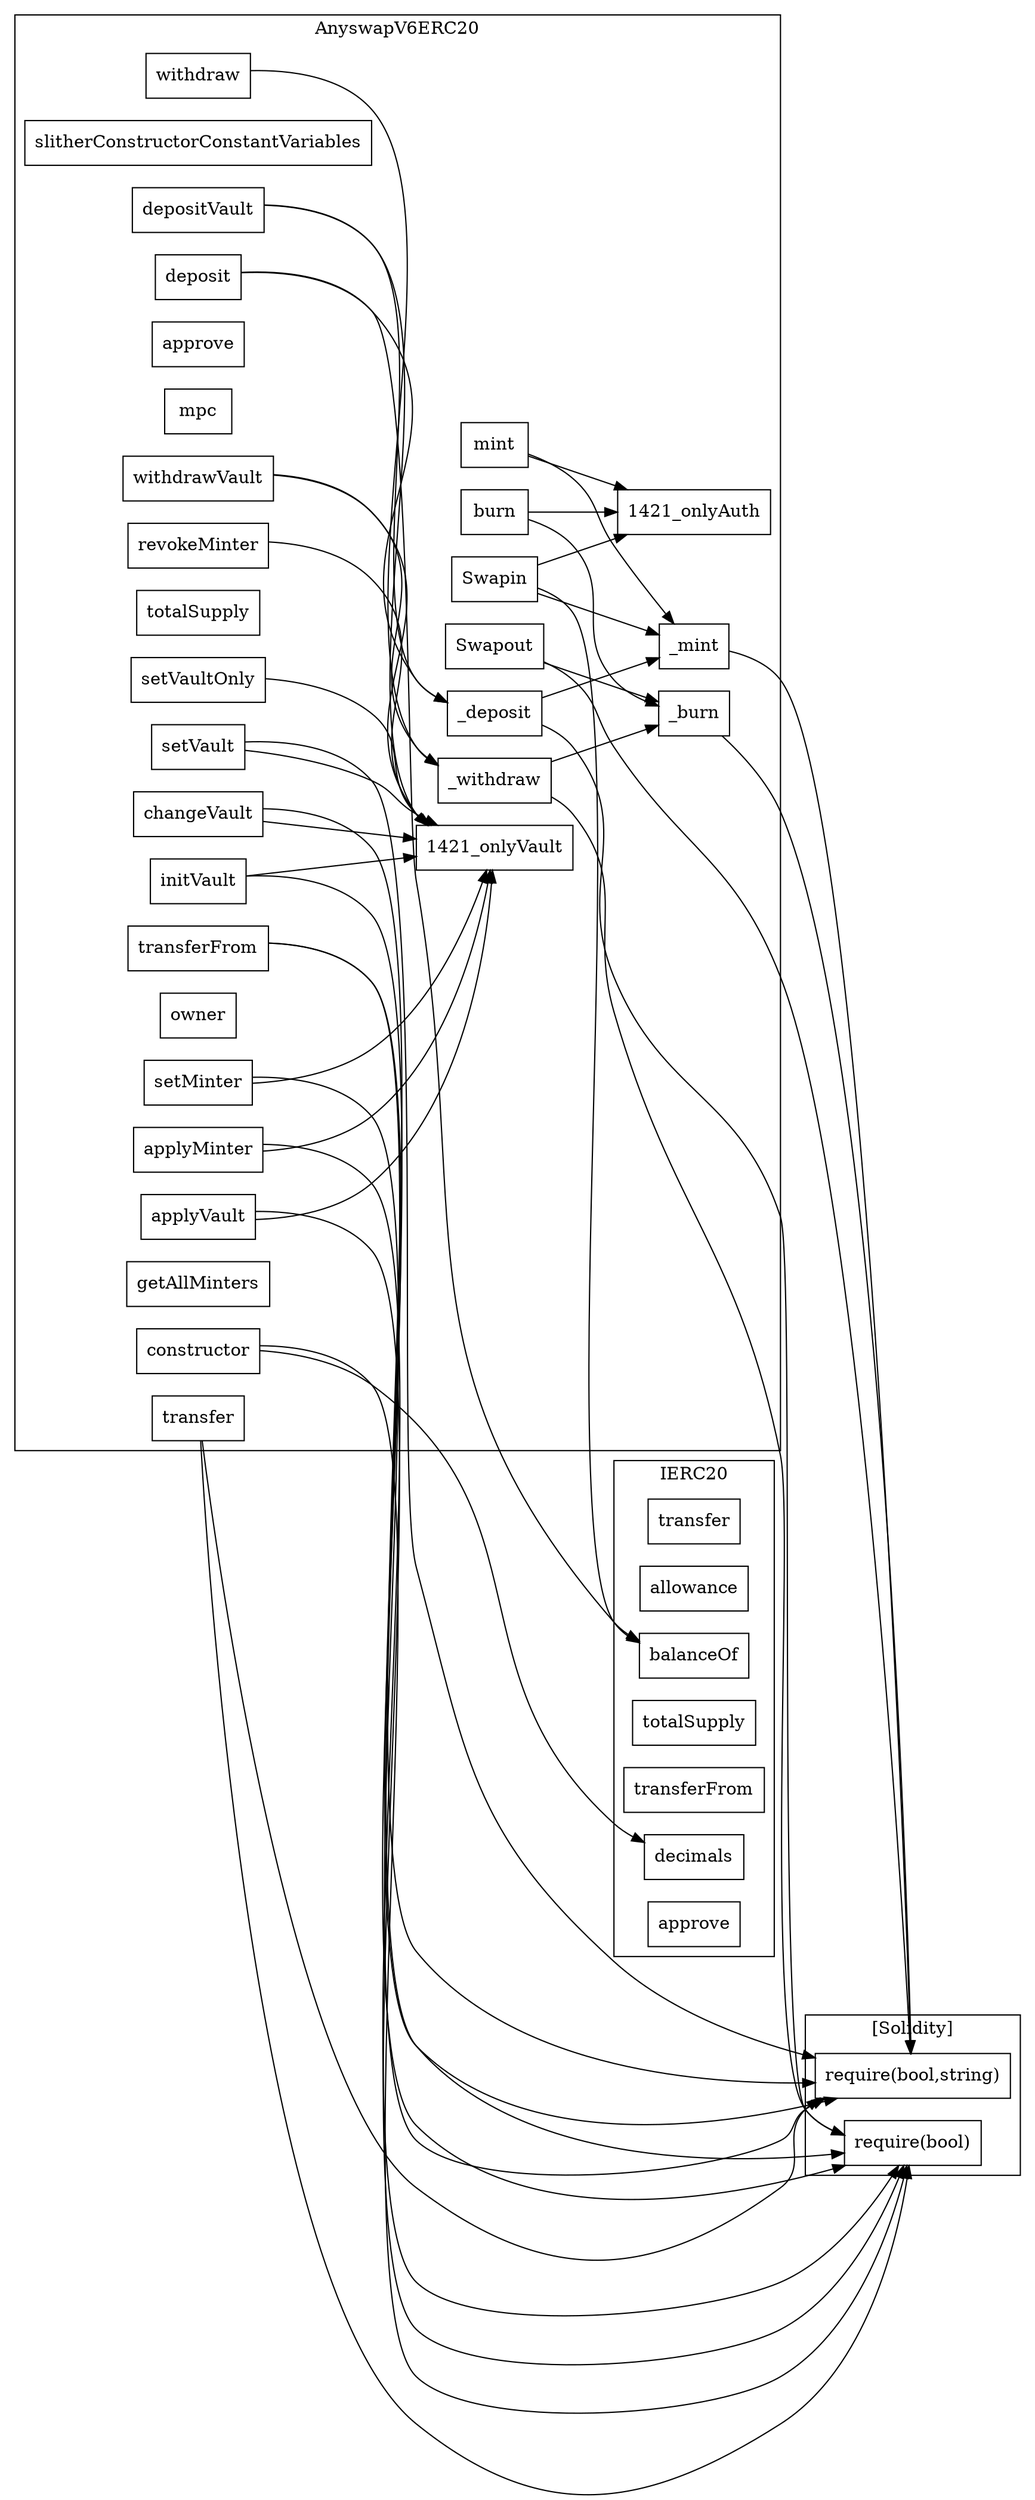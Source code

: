 strict digraph {
rankdir="LR"
node [shape=box]
subgraph cluster_74_IERC20 {
label = "IERC20"
"74_transfer" [label="transfer"]
"74_allowance" [label="allowance"]
"74_balanceOf" [label="balanceOf"]
"74_totalSupply" [label="totalSupply"]
"74_transferFrom" [label="transferFrom"]
"74_decimals" [label="decimals"]
"74_approve" [label="approve"]
}subgraph cluster_1421_AnyswapV6ERC20 {
label = "AnyswapV6ERC20"
"1421__burn" [label="_burn"]
"1421_mint" [label="mint"]
"1421_changeVault" [label="changeVault"]
"1421_burn" [label="burn"]
"1421_slitherConstructorConstantVariables" [label="slitherConstructorConstantVariables"]
"1421__deposit" [label="_deposit"]
"1421_withdraw" [label="withdraw"]
"1421_transferFrom" [label="transferFrom"]
"1421_approve" [label="approve"]
"1421_mpc" [label="mpc"]
"1421_transfer" [label="transfer"]
"1421_Swapout" [label="Swapout"]
"1421_revokeMinter" [label="revokeMinter"]
"1421__withdraw" [label="_withdraw"]
"1421_totalSupply" [label="totalSupply"]
"1421_deposit" [label="deposit"]
"1421__mint" [label="_mint"]
"1421_initVault" [label="initVault"]
"1421_setVault" [label="setVault"]
"1421_setMinter" [label="setMinter"]
"1421_withdrawVault" [label="withdrawVault"]
"1421_owner" [label="owner"]
"1421_constructor" [label="constructor"]
"1421_depositVault" [label="depositVault"]
"1421_applyMinter" [label="applyMinter"]
"1421_Swapin" [label="Swapin"]
"1421_getAllMinters" [label="getAllMinters"]
"1421_setVaultOnly" [label="setVaultOnly"]
"1421_applyVault" [label="applyVault"]
"1421_applyMinter" -> "1421_onlyVault"
"1421_burn" -> "1421__burn"
"1421_Swapin" -> "1421_onlyAuth"
"1421_Swapout" -> "1421__burn"
"1421_depositVault" -> "1421__deposit"
"1421__withdraw" -> "1421__burn"
"1421_depositVault" -> "1421_onlyVault"
"1421_burn" -> "1421_onlyAuth"
"1421_applyVault" -> "1421_onlyVault"
"1421__deposit" -> "1421__mint"
"1421_setVault" -> "1421_onlyVault"
"1421_mint" -> "1421_onlyAuth"
"1421_deposit" -> "1421__deposit"
"1421_initVault" -> "1421_onlyVault"
"1421_revokeMinter" -> "1421_onlyVault"
"1421_setMinter" -> "1421_onlyVault"
"1421_setVaultOnly" -> "1421_onlyVault"
"1421_withdrawVault" -> "1421_onlyVault"
"1421_mint" -> "1421__mint"
"1421_withdrawVault" -> "1421__withdraw"
"1421_changeVault" -> "1421_onlyVault"
"1421_withdraw" -> "1421__withdraw"
"1421_Swapin" -> "1421__mint"
}subgraph cluster_solidity {
label = "[Solidity]"
"require(bool)" 
"require(bool,string)" 
"1421_initVault" -> "require(bool)"
"1421_Swapout" -> "require(bool,string)"
"1421_setMinter" -> "require(bool,string)"
"1421_applyVault" -> "require(bool)"
"1421_applyMinter" -> "require(bool)"
"1421_transfer" -> "require(bool)"
"1421_transferFrom" -> "require(bool)"
"1421_transfer" -> "require(bool,string)"
"1421__withdraw" -> "require(bool)"
"1421_setVault" -> "require(bool,string)"
"1421_changeVault" -> "require(bool,string)"
"1421__mint" -> "require(bool,string)"
"1421__deposit" -> "require(bool)"
"1421__burn" -> "require(bool,string)"
"1421_transferFrom" -> "require(bool,string)"
"1421_constructor" -> "require(bool)"
}"1421_Swapin" -> "74_balanceOf"
"1421_deposit" -> "74_balanceOf"
"1421_constructor" -> "74_decimals"
}